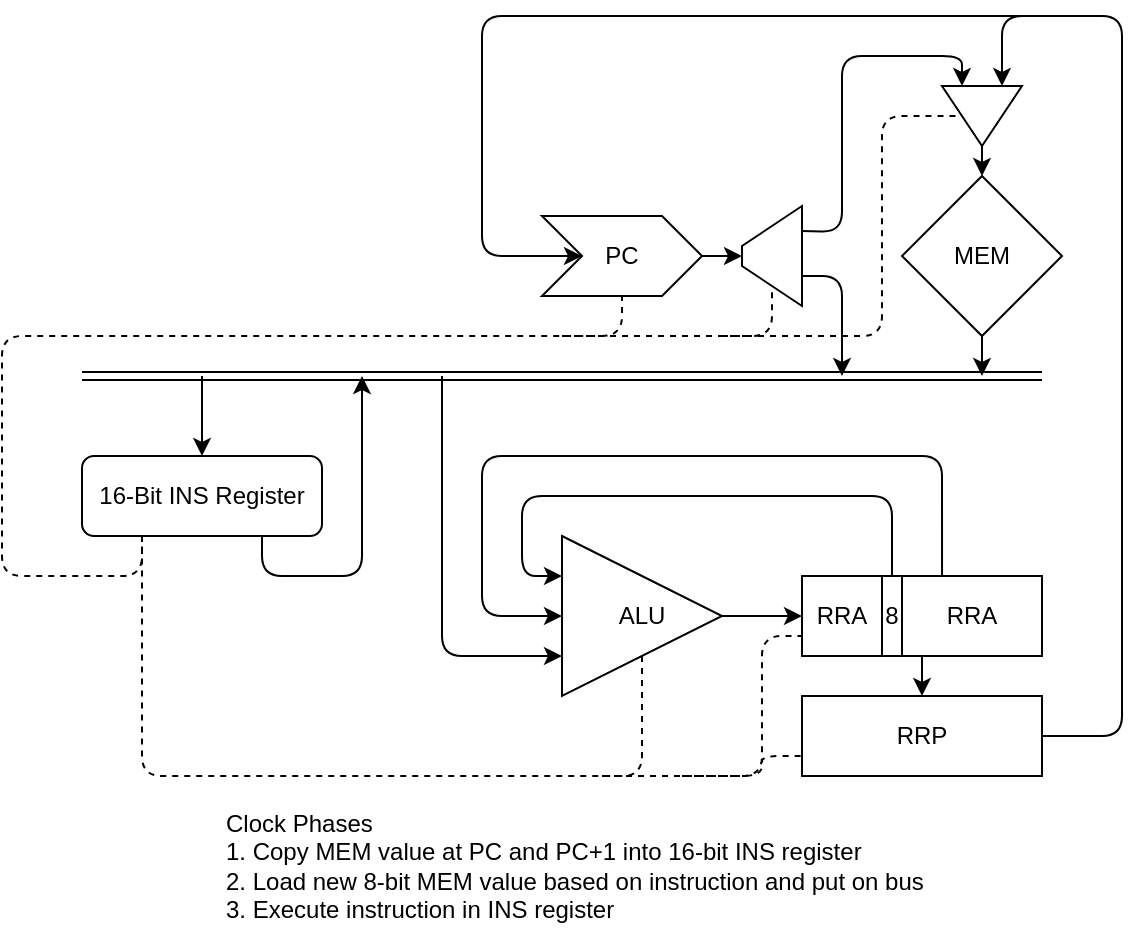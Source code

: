 <mxfile version="19.0.3" type="device"><diagram id="WnrMuEJYFn2A6ZmgykXn" name="Page-1"><mxGraphModel dx="1422" dy="865" grid="1" gridSize="10" guides="1" tooltips="1" connect="1" arrows="1" fold="1" page="1" pageScale="1" pageWidth="1654" pageHeight="1169" math="0" shadow="0"><root><mxCell id="0"/><mxCell id="1" parent="0"/><mxCell id="YMWufkMdAD6lo3RdtUG9-2" value="RRA" style="rounded=0;whiteSpace=wrap;html=1;" parent="1" vertex="1"><mxGeometry x="650" y="440" width="70" height="40" as="geometry"/></mxCell><mxCell id="YMWufkMdAD6lo3RdtUG9-3" value="8" style="rounded=0;whiteSpace=wrap;html=1;" parent="1" vertex="1"><mxGeometry x="640" y="440" width="10" height="40" as="geometry"/></mxCell><mxCell id="YMWufkMdAD6lo3RdtUG9-4" value="RRA" style="rounded=0;whiteSpace=wrap;html=1;" parent="1" vertex="1"><mxGeometry x="600" y="440" width="40" height="40" as="geometry"/></mxCell><mxCell id="YMWufkMdAD6lo3RdtUG9-5" value="RRP" style="rounded=0;whiteSpace=wrap;html=1;" parent="1" vertex="1"><mxGeometry x="600" y="500" width="120" height="40" as="geometry"/></mxCell><mxCell id="YMWufkMdAD6lo3RdtUG9-6" value="" style="endArrow=classic;html=1;rounded=0;exitX=0.143;exitY=1;exitDx=0;exitDy=0;entryX=0.5;entryY=0;entryDx=0;entryDy=0;exitPerimeter=0;" parent="1" source="YMWufkMdAD6lo3RdtUG9-2" target="YMWufkMdAD6lo3RdtUG9-5" edge="1"><mxGeometry width="50" height="50" relative="1" as="geometry"><mxPoint x="660" y="440" as="sourcePoint"/><mxPoint x="710" y="390" as="targetPoint"/></mxGeometry></mxCell><mxCell id="YMWufkMdAD6lo3RdtUG9-8" value="ALU" style="triangle;whiteSpace=wrap;html=1;" parent="1" vertex="1"><mxGeometry x="480" y="420" width="80" height="80" as="geometry"/></mxCell><mxCell id="YMWufkMdAD6lo3RdtUG9-9" value="" style="endArrow=classic;html=1;rounded=0;entryX=0;entryY=0.5;entryDx=0;entryDy=0;exitX=1;exitY=0.5;exitDx=0;exitDy=0;" parent="1" source="YMWufkMdAD6lo3RdtUG9-8" target="YMWufkMdAD6lo3RdtUG9-4" edge="1"><mxGeometry width="50" height="50" relative="1" as="geometry"><mxPoint x="500" y="470" as="sourcePoint"/><mxPoint x="550" y="420" as="targetPoint"/></mxGeometry></mxCell><mxCell id="YMWufkMdAD6lo3RdtUG9-10" value="" style="endArrow=classic;html=1;rounded=1;entryX=0;entryY=0.25;entryDx=0;entryDy=0;exitX=0.5;exitY=0;exitDx=0;exitDy=0;" parent="1" source="YMWufkMdAD6lo3RdtUG9-3" target="YMWufkMdAD6lo3RdtUG9-8" edge="1"><mxGeometry width="50" height="50" relative="1" as="geometry"><mxPoint x="500" y="440" as="sourcePoint"/><mxPoint x="550" y="390" as="targetPoint"/><Array as="points"><mxPoint x="645" y="400"/><mxPoint x="460" y="400"/><mxPoint x="460" y="440"/></Array></mxGeometry></mxCell><mxCell id="YMWufkMdAD6lo3RdtUG9-11" value="" style="endArrow=classic;html=1;rounded=1;entryX=0;entryY=0.5;entryDx=0;entryDy=0;exitX=0.286;exitY=0;exitDx=0;exitDy=0;exitPerimeter=0;" parent="1" source="YMWufkMdAD6lo3RdtUG9-2" target="YMWufkMdAD6lo3RdtUG9-8" edge="1"><mxGeometry width="50" height="50" relative="1" as="geometry"><mxPoint x="500" y="440" as="sourcePoint"/><mxPoint x="480" y="360" as="targetPoint"/><Array as="points"><mxPoint x="670" y="380"/><mxPoint x="440" y="380"/><mxPoint x="440" y="460"/></Array></mxGeometry></mxCell><mxCell id="YMWufkMdAD6lo3RdtUG9-12" value="" style="shape=link;html=1;rounded=1;" parent="1" edge="1"><mxGeometry width="100" relative="1" as="geometry"><mxPoint x="240" y="340" as="sourcePoint"/><mxPoint x="720" y="340" as="targetPoint"/></mxGeometry></mxCell><mxCell id="YMWufkMdAD6lo3RdtUG9-13" value="" style="endArrow=classic;html=1;rounded=1;entryX=0;entryY=0.75;entryDx=0;entryDy=0;" parent="1" target="YMWufkMdAD6lo3RdtUG9-8" edge="1"><mxGeometry width="50" height="50" relative="1" as="geometry"><mxPoint x="420" y="340" as="sourcePoint"/><mxPoint x="640" y="390" as="targetPoint"/><Array as="points"><mxPoint x="420" y="480"/></Array></mxGeometry></mxCell><mxCell id="YMWufkMdAD6lo3RdtUG9-15" value="PC" style="shape=step;perimeter=stepPerimeter;whiteSpace=wrap;html=1;fixedSize=1;" parent="1" vertex="1"><mxGeometry x="470" y="260" width="80" height="40" as="geometry"/></mxCell><mxCell id="YMWufkMdAD6lo3RdtUG9-19" value="" style="shape=trapezoid;perimeter=trapezoidPerimeter;whiteSpace=wrap;html=1;fixedSize=1;rotation=-90;" parent="1" vertex="1"><mxGeometry x="560" y="265" width="50" height="30" as="geometry"/></mxCell><mxCell id="YMWufkMdAD6lo3RdtUG9-20" value="" style="endArrow=classic;html=1;rounded=1;entryX=0.5;entryY=0;entryDx=0;entryDy=0;exitX=1;exitY=0.5;exitDx=0;exitDy=0;" parent="1" source="YMWufkMdAD6lo3RdtUG9-15" target="YMWufkMdAD6lo3RdtUG9-19" edge="1"><mxGeometry width="50" height="50" relative="1" as="geometry"><mxPoint x="560" y="330" as="sourcePoint"/><mxPoint x="610" y="280" as="targetPoint"/></mxGeometry></mxCell><mxCell id="YMWufkMdAD6lo3RdtUG9-21" value="" style="endArrow=classic;html=1;rounded=1;exitX=0.3;exitY=1;exitDx=0;exitDy=0;exitPerimeter=0;" parent="1" source="YMWufkMdAD6lo3RdtUG9-19" edge="1"><mxGeometry width="50" height="50" relative="1" as="geometry"><mxPoint x="640" y="310" as="sourcePoint"/><mxPoint x="620" y="340" as="targetPoint"/><Array as="points"><mxPoint x="620" y="290"/></Array></mxGeometry></mxCell><mxCell id="YMWufkMdAD6lo3RdtUG9-23" value="" style="endArrow=classic;html=1;rounded=1;entryX=0;entryY=0.5;entryDx=0;entryDy=0;exitX=1;exitY=0.5;exitDx=0;exitDy=0;" parent="1" source="YMWufkMdAD6lo3RdtUG9-5" target="YMWufkMdAD6lo3RdtUG9-15" edge="1"><mxGeometry width="50" height="50" relative="1" as="geometry"><mxPoint x="700" y="350" as="sourcePoint"/><mxPoint x="440" y="290" as="targetPoint"/><Array as="points"><mxPoint x="760" y="520"/><mxPoint x="760" y="160"/><mxPoint x="440" y="160"/><mxPoint x="440" y="280"/></Array></mxGeometry></mxCell><mxCell id="YMWufkMdAD6lo3RdtUG9-24" value="MEM" style="rhombus;whiteSpace=wrap;html=1;" parent="1" vertex="1"><mxGeometry x="650" y="240" width="80" height="80" as="geometry"/></mxCell><mxCell id="YMWufkMdAD6lo3RdtUG9-25" value="" style="endArrow=classic;html=1;rounded=1;exitX=0.5;exitY=1;exitDx=0;exitDy=0;" parent="1" source="YMWufkMdAD6lo3RdtUG9-24" edge="1"><mxGeometry width="50" height="50" relative="1" as="geometry"><mxPoint x="700" y="350" as="sourcePoint"/><mxPoint x="690" y="340" as="targetPoint"/></mxGeometry></mxCell><mxCell id="YMWufkMdAD6lo3RdtUG9-26" value="" style="triangle;whiteSpace=wrap;html=1;rotation=90;" parent="1" vertex="1"><mxGeometry x="675" y="190" width="30" height="40" as="geometry"/></mxCell><mxCell id="YMWufkMdAD6lo3RdtUG9-27" value="" style="endArrow=classic;html=1;rounded=1;entryX=0.5;entryY=0;entryDx=0;entryDy=0;exitX=1;exitY=0.5;exitDx=0;exitDy=0;" parent="1" source="YMWufkMdAD6lo3RdtUG9-26" target="YMWufkMdAD6lo3RdtUG9-24" edge="1"><mxGeometry width="50" height="50" relative="1" as="geometry"><mxPoint x="700" y="370" as="sourcePoint"/><mxPoint x="750" y="320" as="targetPoint"/></mxGeometry></mxCell><mxCell id="YMWufkMdAD6lo3RdtUG9-28" value="" style="endArrow=classic;html=1;rounded=1;entryX=0;entryY=0.75;entryDx=0;entryDy=0;exitX=0.75;exitY=1;exitDx=0;exitDy=0;" parent="1" source="YMWufkMdAD6lo3RdtUG9-19" target="YMWufkMdAD6lo3RdtUG9-26" edge="1"><mxGeometry width="50" height="50" relative="1" as="geometry"><mxPoint x="700" y="350" as="sourcePoint"/><mxPoint x="750" y="300" as="targetPoint"/><Array as="points"><mxPoint x="620" y="268"/><mxPoint x="620" y="180"/><mxPoint x="680" y="180"/></Array></mxGeometry></mxCell><mxCell id="YMWufkMdAD6lo3RdtUG9-29" value="" style="endArrow=classic;html=1;rounded=1;entryX=0;entryY=0.25;entryDx=0;entryDy=0;" parent="1" target="YMWufkMdAD6lo3RdtUG9-26" edge="1"><mxGeometry width="50" height="50" relative="1" as="geometry"><mxPoint x="740" y="160" as="sourcePoint"/><mxPoint x="750" y="300" as="targetPoint"/><Array as="points"><mxPoint x="700" y="160"/></Array></mxGeometry></mxCell><mxCell id="YMWufkMdAD6lo3RdtUG9-30" value="Clock Phases&lt;br&gt;1. Copy MEM value at PC and PC+1 into 16-bit INS register&lt;br&gt;2. Load new 8-bit MEM value based on instruction and put on bus&lt;br&gt;3. Execute instruction in INS register" style="text;html=1;strokeColor=none;fillColor=none;align=left;verticalAlign=middle;whiteSpace=wrap;rounded=0;" parent="1" vertex="1"><mxGeometry x="310" y="550" width="400" height="70" as="geometry"/></mxCell><mxCell id="YMWufkMdAD6lo3RdtUG9-31" value="16-Bit INS Register" style="rounded=1;whiteSpace=wrap;html=1;" parent="1" vertex="1"><mxGeometry x="240" y="380" width="120" height="40" as="geometry"/></mxCell><mxCell id="YMWufkMdAD6lo3RdtUG9-32" value="" style="endArrow=classic;html=1;rounded=1;entryX=0.5;entryY=0;entryDx=0;entryDy=0;" parent="1" target="YMWufkMdAD6lo3RdtUG9-31" edge="1"><mxGeometry width="50" height="50" relative="1" as="geometry"><mxPoint x="300" y="340" as="sourcePoint"/><mxPoint x="380" y="340" as="targetPoint"/></mxGeometry></mxCell><mxCell id="YMWufkMdAD6lo3RdtUG9-33" value="" style="endArrow=classic;html=1;rounded=1;exitX=0.75;exitY=1;exitDx=0;exitDy=0;" parent="1" source="YMWufkMdAD6lo3RdtUG9-31" edge="1"><mxGeometry width="50" height="50" relative="1" as="geometry"><mxPoint x="360" y="460" as="sourcePoint"/><mxPoint x="380" y="340" as="targetPoint"/><Array as="points"><mxPoint x="330" y="440"/><mxPoint x="380" y="440"/></Array></mxGeometry></mxCell><mxCell id="YMWufkMdAD6lo3RdtUG9-35" value="" style="endArrow=none;dashed=1;html=1;rounded=1;entryX=0.25;entryY=1;entryDx=0;entryDy=0;exitX=0.5;exitY=1;exitDx=0;exitDy=0;" parent="1" source="YMWufkMdAD6lo3RdtUG9-8" target="YMWufkMdAD6lo3RdtUG9-31" edge="1"><mxGeometry width="50" height="50" relative="1" as="geometry"><mxPoint x="270" y="530" as="sourcePoint"/><mxPoint x="410" y="410" as="targetPoint"/><Array as="points"><mxPoint x="520" y="540"/><mxPoint x="270" y="540"/></Array></mxGeometry></mxCell><mxCell id="YMWufkMdAD6lo3RdtUG9-36" value="" style="endArrow=none;dashed=1;html=1;rounded=1;entryX=0;entryY=0.75;entryDx=0;entryDy=0;" parent="1" target="YMWufkMdAD6lo3RdtUG9-5" edge="1"><mxGeometry width="50" height="50" relative="1" as="geometry"><mxPoint x="500" y="540" as="sourcePoint"/><mxPoint x="650" y="450" as="targetPoint"/><Array as="points"><mxPoint x="580" y="540"/><mxPoint x="580" y="530"/></Array></mxGeometry></mxCell><mxCell id="YMWufkMdAD6lo3RdtUG9-37" value="" style="endArrow=none;dashed=1;html=1;rounded=1;entryX=0;entryY=0.75;entryDx=0;entryDy=0;" parent="1" target="YMWufkMdAD6lo3RdtUG9-4" edge="1"><mxGeometry width="50" height="50" relative="1" as="geometry"><mxPoint x="540" y="540" as="sourcePoint"/><mxPoint x="650" y="450" as="targetPoint"/><Array as="points"><mxPoint x="580" y="540"/><mxPoint x="580" y="470"/></Array></mxGeometry></mxCell><mxCell id="YMWufkMdAD6lo3RdtUG9-39" value="" style="endArrow=none;dashed=1;html=1;rounded=1;entryX=0.5;entryY=1;entryDx=0;entryDy=0;exitX=0.25;exitY=1;exitDx=0;exitDy=0;" parent="1" source="YMWufkMdAD6lo3RdtUG9-31" target="YMWufkMdAD6lo3RdtUG9-15" edge="1"><mxGeometry width="50" height="50" relative="1" as="geometry"><mxPoint x="480" y="390" as="sourcePoint"/><mxPoint x="530" y="340" as="targetPoint"/><Array as="points"><mxPoint x="270" y="440"/><mxPoint x="200" y="440"/><mxPoint x="200" y="320"/><mxPoint x="510" y="320"/></Array></mxGeometry></mxCell><mxCell id="YMWufkMdAD6lo3RdtUG9-40" value="" style="endArrow=none;dashed=1;html=1;rounded=1;entryX=0;entryY=0.5;entryDx=0;entryDy=0;" parent="1" target="YMWufkMdAD6lo3RdtUG9-19" edge="1"><mxGeometry width="50" height="50" relative="1" as="geometry"><mxPoint x="480" y="320" as="sourcePoint"/><mxPoint x="530" y="340" as="targetPoint"/><Array as="points"><mxPoint x="585" y="320"/></Array></mxGeometry></mxCell><mxCell id="YMWufkMdAD6lo3RdtUG9-42" value="" style="endArrow=none;dashed=1;html=1;rounded=1;entryX=0.5;entryY=1;entryDx=0;entryDy=0;" parent="1" target="YMWufkMdAD6lo3RdtUG9-26" edge="1"><mxGeometry width="50" height="50" relative="1" as="geometry"><mxPoint x="560" y="320" as="sourcePoint"/><mxPoint x="530" y="340" as="targetPoint"/><Array as="points"><mxPoint x="640" y="320"/><mxPoint x="640" y="210"/></Array></mxGeometry></mxCell></root></mxGraphModel></diagram></mxfile>